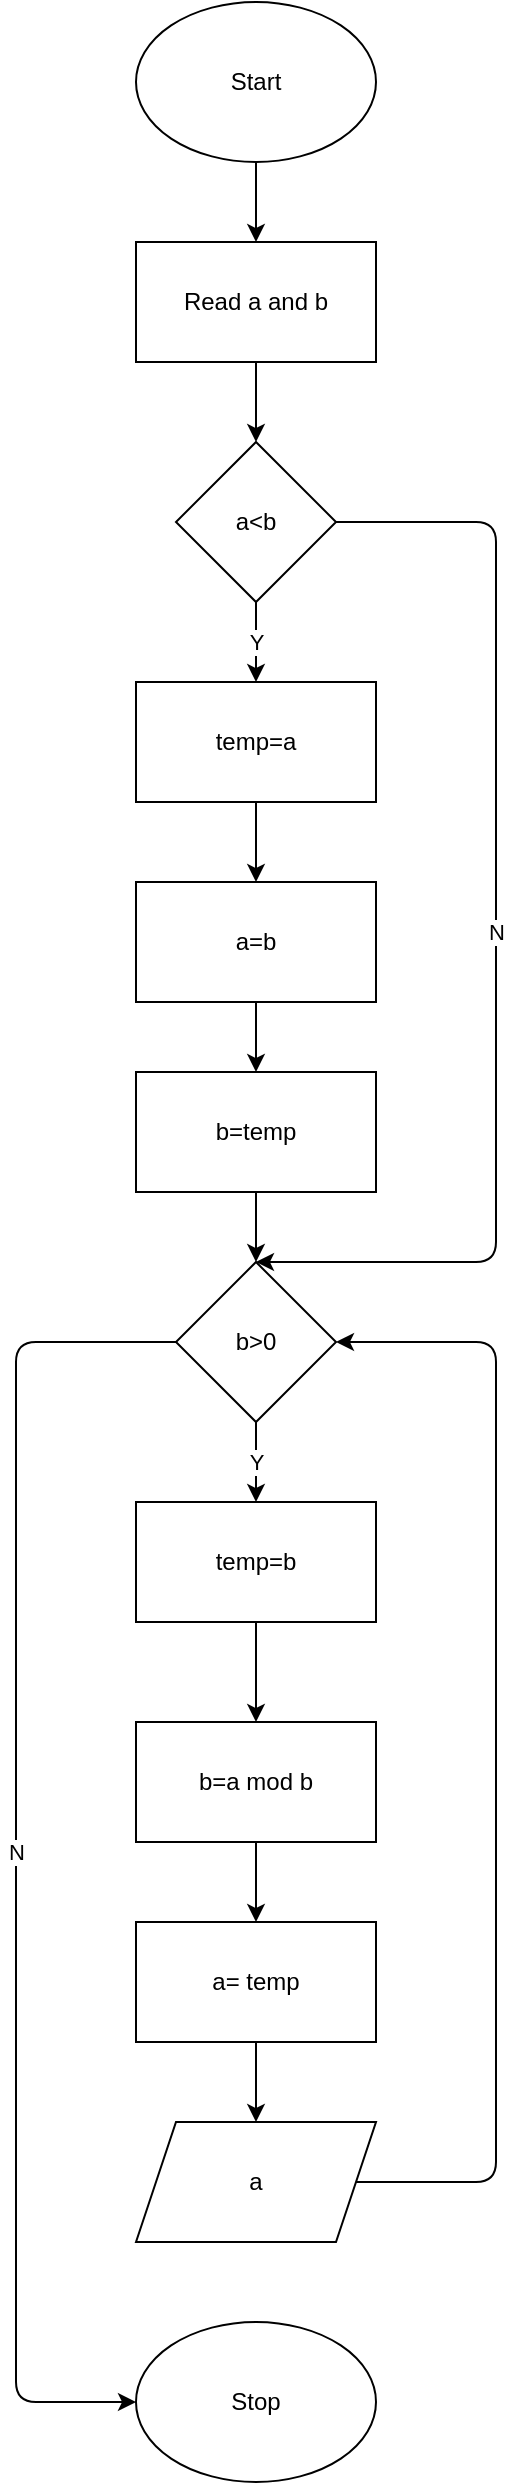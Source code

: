 <mxfile version="13.9.9" type="device"><diagram id="oL0oMpANZgvJFq1CexI7" name="Page-1"><mxGraphModel dx="1038" dy="599" grid="1" gridSize="10" guides="1" tooltips="1" connect="1" arrows="1" fold="1" page="1" pageScale="1" pageWidth="827" pageHeight="1169" math="0" shadow="0"><root><mxCell id="0"/><mxCell id="1" parent="0"/><mxCell id="3abm5dR854fewofD_K0F-9" value="" style="edgeStyle=orthogonalEdgeStyle;rounded=0;orthogonalLoop=1;jettySize=auto;html=1;" parent="1" source="3abm5dR854fewofD_K0F-1" target="3abm5dR854fewofD_K0F-3" edge="1"><mxGeometry relative="1" as="geometry"/></mxCell><mxCell id="3abm5dR854fewofD_K0F-1" value="Start" style="ellipse;whiteSpace=wrap;html=1;" parent="1" vertex="1"><mxGeometry x="340" y="20" width="120" height="80" as="geometry"/></mxCell><mxCell id="3abm5dR854fewofD_K0F-10" value="" style="edgeStyle=orthogonalEdgeStyle;rounded=0;orthogonalLoop=1;jettySize=auto;html=1;entryX=0.5;entryY=0;entryDx=0;entryDy=0;" parent="1" source="3abm5dR854fewofD_K0F-3" target="3abm5dR854fewofD_K0F-5" edge="1"><mxGeometry relative="1" as="geometry"><mxPoint x="400" y="240" as="targetPoint"/></mxGeometry></mxCell><mxCell id="3abm5dR854fewofD_K0F-3" value="Read a and b" style="rounded=0;whiteSpace=wrap;html=1;" parent="1" vertex="1"><mxGeometry x="340" y="140" width="120" height="60" as="geometry"/></mxCell><mxCell id="gi8P4zMmjJeL3tITzWZy-17" value="Y" style="edgeStyle=orthogonalEdgeStyle;rounded=0;orthogonalLoop=1;jettySize=auto;html=1;" edge="1" parent="1" source="3abm5dR854fewofD_K0F-5" target="gi8P4zMmjJeL3tITzWZy-1"><mxGeometry relative="1" as="geometry"/></mxCell><mxCell id="3abm5dR854fewofD_K0F-5" value="a&amp;lt;b" style="rhombus;whiteSpace=wrap;html=1;" parent="1" vertex="1"><mxGeometry x="360" y="240" width="80" height="80" as="geometry"/></mxCell><mxCell id="gi8P4zMmjJeL3tITzWZy-15" value="" style="edgeStyle=orthogonalEdgeStyle;rounded=0;orthogonalLoop=1;jettySize=auto;html=1;" edge="1" parent="1" source="3abm5dR854fewofD_K0F-6" target="gi8P4zMmjJeL3tITzWZy-2"><mxGeometry relative="1" as="geometry"/></mxCell><mxCell id="3abm5dR854fewofD_K0F-6" value="a=b" style="rounded=0;whiteSpace=wrap;html=1;" parent="1" vertex="1"><mxGeometry x="340" y="460" width="120" height="60" as="geometry"/></mxCell><mxCell id="gi8P4zMmjJeL3tITzWZy-16" value="" style="edgeStyle=orthogonalEdgeStyle;rounded=0;orthogonalLoop=1;jettySize=auto;html=1;" edge="1" parent="1" source="gi8P4zMmjJeL3tITzWZy-1" target="3abm5dR854fewofD_K0F-6"><mxGeometry relative="1" as="geometry"/></mxCell><mxCell id="gi8P4zMmjJeL3tITzWZy-1" value="temp=a" style="rounded=0;whiteSpace=wrap;html=1;" vertex="1" parent="1"><mxGeometry x="340" y="360" width="120" height="60" as="geometry"/></mxCell><mxCell id="gi8P4zMmjJeL3tITzWZy-14" value="" style="edgeStyle=orthogonalEdgeStyle;rounded=0;orthogonalLoop=1;jettySize=auto;html=1;" edge="1" parent="1" source="gi8P4zMmjJeL3tITzWZy-2" target="gi8P4zMmjJeL3tITzWZy-3"><mxGeometry relative="1" as="geometry"/></mxCell><mxCell id="gi8P4zMmjJeL3tITzWZy-2" value="b=temp" style="rounded=0;whiteSpace=wrap;html=1;" vertex="1" parent="1"><mxGeometry x="340" y="555" width="120" height="60" as="geometry"/></mxCell><mxCell id="gi8P4zMmjJeL3tITzWZy-13" value="Y" style="edgeStyle=orthogonalEdgeStyle;rounded=0;orthogonalLoop=1;jettySize=auto;html=1;" edge="1" parent="1" source="gi8P4zMmjJeL3tITzWZy-3" target="gi8P4zMmjJeL3tITzWZy-4"><mxGeometry relative="1" as="geometry"/></mxCell><mxCell id="gi8P4zMmjJeL3tITzWZy-3" value="b&amp;gt;0" style="rhombus;whiteSpace=wrap;html=1;" vertex="1" parent="1"><mxGeometry x="360" y="650" width="80" height="80" as="geometry"/></mxCell><mxCell id="gi8P4zMmjJeL3tITzWZy-12" value="" style="edgeStyle=orthogonalEdgeStyle;rounded=0;orthogonalLoop=1;jettySize=auto;html=1;" edge="1" parent="1" source="gi8P4zMmjJeL3tITzWZy-4" target="gi8P4zMmjJeL3tITzWZy-5"><mxGeometry relative="1" as="geometry"/></mxCell><mxCell id="gi8P4zMmjJeL3tITzWZy-4" value="temp=b" style="rounded=0;whiteSpace=wrap;html=1;" vertex="1" parent="1"><mxGeometry x="340" y="770" width="120" height="60" as="geometry"/></mxCell><mxCell id="gi8P4zMmjJeL3tITzWZy-11" value="" style="edgeStyle=orthogonalEdgeStyle;rounded=0;orthogonalLoop=1;jettySize=auto;html=1;" edge="1" parent="1" source="gi8P4zMmjJeL3tITzWZy-5" target="gi8P4zMmjJeL3tITzWZy-6"><mxGeometry relative="1" as="geometry"/></mxCell><mxCell id="gi8P4zMmjJeL3tITzWZy-5" value="b=a mod b" style="rounded=0;whiteSpace=wrap;html=1;" vertex="1" parent="1"><mxGeometry x="340" y="880" width="120" height="60" as="geometry"/></mxCell><mxCell id="gi8P4zMmjJeL3tITzWZy-10" value="" style="edgeStyle=orthogonalEdgeStyle;rounded=0;orthogonalLoop=1;jettySize=auto;html=1;" edge="1" parent="1" source="gi8P4zMmjJeL3tITzWZy-6" target="gi8P4zMmjJeL3tITzWZy-7"><mxGeometry relative="1" as="geometry"/></mxCell><mxCell id="gi8P4zMmjJeL3tITzWZy-6" value="a= temp" style="rounded=0;whiteSpace=wrap;html=1;" vertex="1" parent="1"><mxGeometry x="340" y="980" width="120" height="60" as="geometry"/></mxCell><mxCell id="gi8P4zMmjJeL3tITzWZy-7" value="a" style="shape=parallelogram;perimeter=parallelogramPerimeter;whiteSpace=wrap;html=1;fixedSize=1;" vertex="1" parent="1"><mxGeometry x="340" y="1080" width="120" height="60" as="geometry"/></mxCell><mxCell id="gi8P4zMmjJeL3tITzWZy-8" value="Stop" style="ellipse;whiteSpace=wrap;html=1;" vertex="1" parent="1"><mxGeometry x="340" y="1180" width="120" height="80" as="geometry"/></mxCell><mxCell id="gi8P4zMmjJeL3tITzWZy-18" value="N" style="endArrow=classic;html=1;exitX=1;exitY=0.5;exitDx=0;exitDy=0;entryX=0.5;entryY=0;entryDx=0;entryDy=0;" edge="1" parent="1" source="3abm5dR854fewofD_K0F-5" target="gi8P4zMmjJeL3tITzWZy-3"><mxGeometry width="50" height="50" relative="1" as="geometry"><mxPoint x="420" y="330" as="sourcePoint"/><mxPoint x="520" y="660" as="targetPoint"/><Array as="points"><mxPoint x="520" y="280"/><mxPoint x="520" y="650"/></Array></mxGeometry></mxCell><mxCell id="gi8P4zMmjJeL3tITzWZy-19" value="N" style="endArrow=classic;html=1;exitX=0;exitY=0.5;exitDx=0;exitDy=0;entryX=0;entryY=0.5;entryDx=0;entryDy=0;" edge="1" parent="1" source="gi8P4zMmjJeL3tITzWZy-3" target="gi8P4zMmjJeL3tITzWZy-8"><mxGeometry width="50" height="50" relative="1" as="geometry"><mxPoint x="330" y="720" as="sourcePoint"/><mxPoint x="290" y="990" as="targetPoint"/><Array as="points"><mxPoint x="280" y="690"/><mxPoint x="280" y="1220"/></Array></mxGeometry></mxCell><mxCell id="gi8P4zMmjJeL3tITzWZy-20" value="" style="endArrow=classic;html=1;exitX=1;exitY=0.5;exitDx=0;exitDy=0;entryX=1;entryY=0.5;entryDx=0;entryDy=0;" edge="1" parent="1" source="gi8P4zMmjJeL3tITzWZy-7" target="gi8P4zMmjJeL3tITzWZy-3"><mxGeometry width="50" height="50" relative="1" as="geometry"><mxPoint x="480" y="1130" as="sourcePoint"/><mxPoint x="520" y="690" as="targetPoint"/><Array as="points"><mxPoint x="520" y="1110"/><mxPoint x="520" y="690"/></Array></mxGeometry></mxCell></root></mxGraphModel></diagram></mxfile>